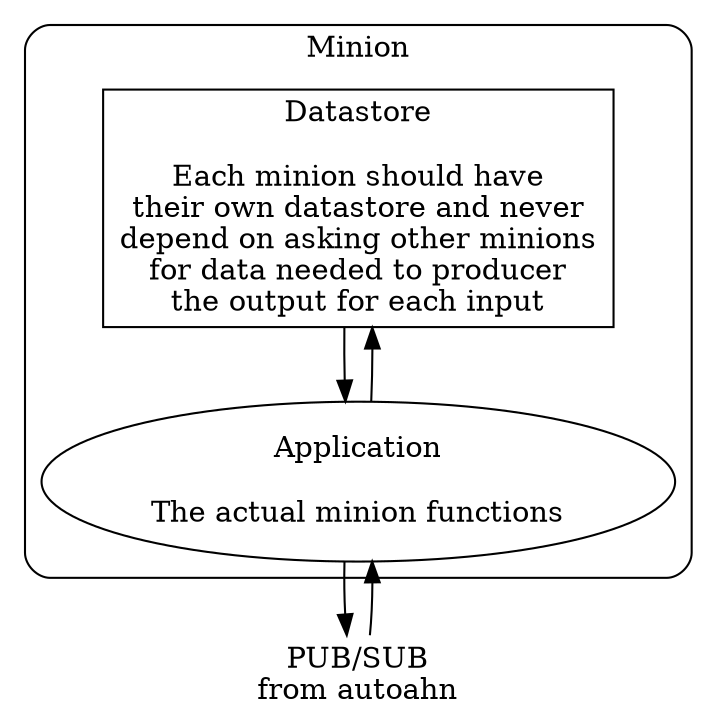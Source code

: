 digraph {
	subgraph cluster_0 {
		style=rounded;
		label="Minion";

		Datastore [shape="rect", label="Datastore\n\nEach minion should have\ntheir own datastore and never\ndepend on asking other minions\nfor data needed to producer\nthe output for each input"];

		Application [label="Application\n\nThe actual minion functions"];

		Application -> Datastore;
		Datastore -> Application;
	}

	pubsub [shape="none", label="PUB/SUB\nfrom autoahn"];

	pubsub -> Application;
	Application -> pubsub;
}

